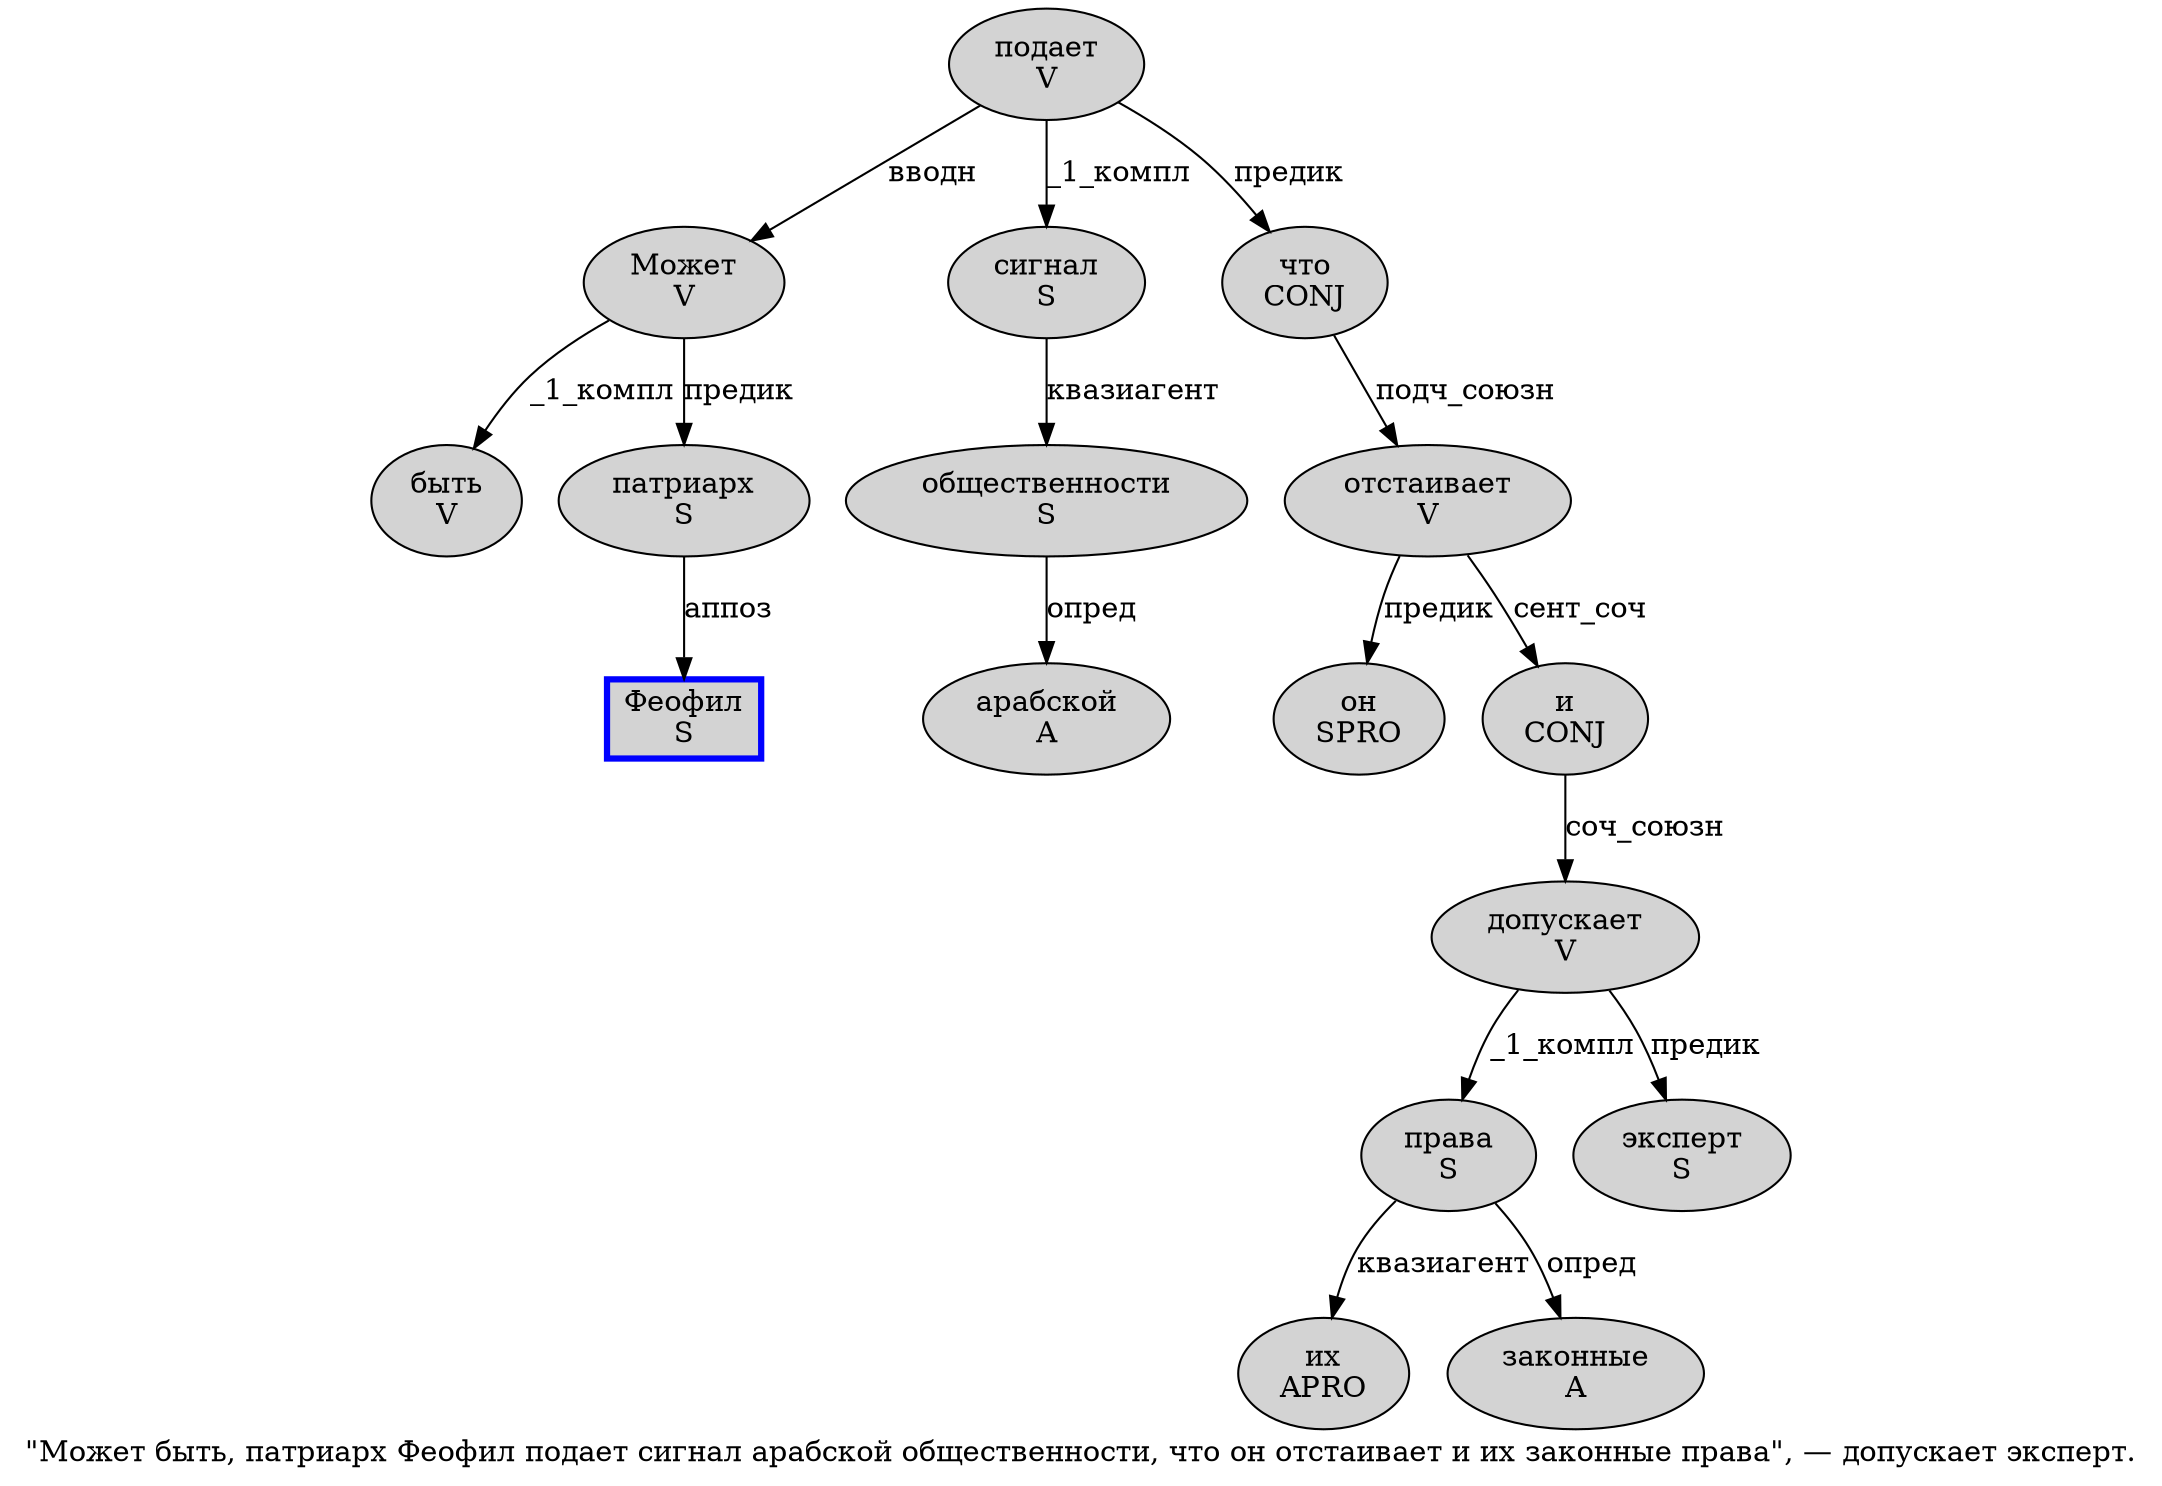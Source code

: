 digraph SENTENCE_240 {
	graph [label="\"Может быть, патриарх Феофил подает сигнал арабской общественности, что он отстаивает и их законные права\", — допускает эксперт."]
	node [style=filled]
		1 [label="Может
V" color="" fillcolor=lightgray penwidth=1 shape=ellipse]
		2 [label="быть
V" color="" fillcolor=lightgray penwidth=1 shape=ellipse]
		4 [label="патриарх
S" color="" fillcolor=lightgray penwidth=1 shape=ellipse]
		5 [label="Феофил
S" color=blue fillcolor=lightgray penwidth=3 shape=box]
		6 [label="подает
V" color="" fillcolor=lightgray penwidth=1 shape=ellipse]
		7 [label="сигнал
S" color="" fillcolor=lightgray penwidth=1 shape=ellipse]
		8 [label="арабской
A" color="" fillcolor=lightgray penwidth=1 shape=ellipse]
		9 [label="общественности
S" color="" fillcolor=lightgray penwidth=1 shape=ellipse]
		11 [label="что
CONJ" color="" fillcolor=lightgray penwidth=1 shape=ellipse]
		12 [label="он
SPRO" color="" fillcolor=lightgray penwidth=1 shape=ellipse]
		13 [label="отстаивает
V" color="" fillcolor=lightgray penwidth=1 shape=ellipse]
		14 [label="и
CONJ" color="" fillcolor=lightgray penwidth=1 shape=ellipse]
		15 [label="их
APRO" color="" fillcolor=lightgray penwidth=1 shape=ellipse]
		16 [label="законные
A" color="" fillcolor=lightgray penwidth=1 shape=ellipse]
		17 [label="права
S" color="" fillcolor=lightgray penwidth=1 shape=ellipse]
		21 [label="допускает
V" color="" fillcolor=lightgray penwidth=1 shape=ellipse]
		22 [label="эксперт
S" color="" fillcolor=lightgray penwidth=1 shape=ellipse]
			21 -> 17 [label="_1_компл"]
			21 -> 22 [label="предик"]
			9 -> 8 [label="опред"]
			14 -> 21 [label="соч_союзн"]
			4 -> 5 [label="аппоз"]
			7 -> 9 [label="квазиагент"]
			1 -> 2 [label="_1_компл"]
			1 -> 4 [label="предик"]
			6 -> 1 [label="вводн"]
			6 -> 7 [label="_1_компл"]
			6 -> 11 [label="предик"]
			17 -> 15 [label="квазиагент"]
			17 -> 16 [label="опред"]
			13 -> 12 [label="предик"]
			13 -> 14 [label="сент_соч"]
			11 -> 13 [label="подч_союзн"]
}
